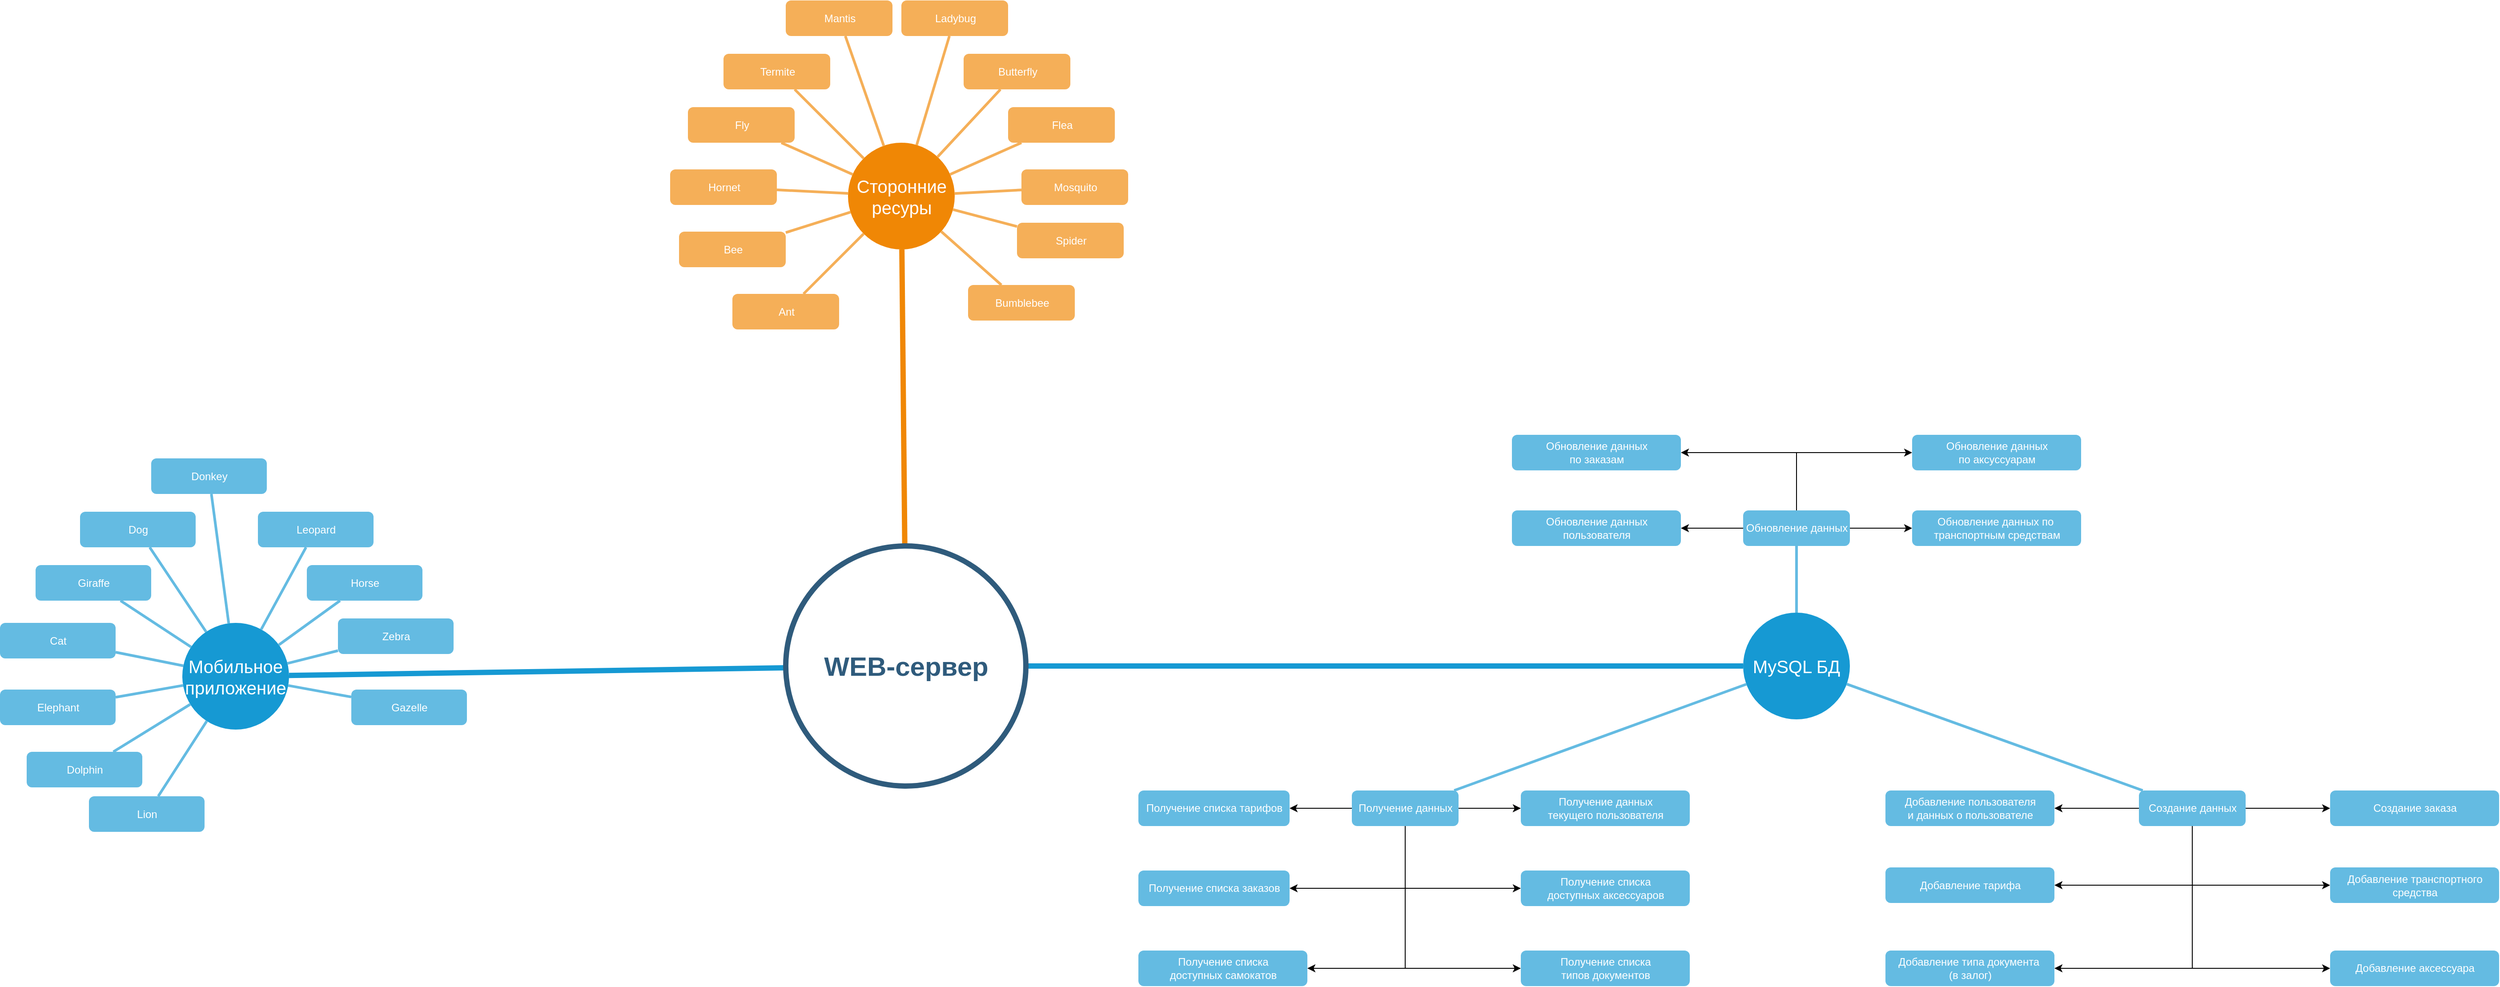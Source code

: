 <mxfile version="13.3.5" type="github">
  <diagram id="6a731a19-8d31-9384-78a2-239565b7b9f0" name="Page-1">
    <mxGraphModel dx="2031" dy="1019" grid="1" gridSize="10" guides="1" tooltips="1" connect="1" arrows="1" fold="1" page="1" pageScale="1" pageWidth="1169" pageHeight="827" background="#ffffff" math="0" shadow="0">
      <root>
        <mxCell id="0" />
        <mxCell id="1" parent="0" />
        <mxCell id="1350" value="Мобильное приложение" style="ellipse;whiteSpace=wrap;html=1;shadow=0;fontFamily=Helvetica;fontSize=20;fontColor=#FFFFFF;align=center;strokeWidth=3;fillColor=#1699D3;strokeColor=none;" parent="1" vertex="1">
          <mxGeometry x="355" y="781.5" width="120" height="120" as="geometry" />
        </mxCell>
        <mxCell id="1351" value="Сторонние ресуры" style="ellipse;whiteSpace=wrap;html=1;shadow=0;fontFamily=Helvetica;fontSize=20;fontColor=#FFFFFF;align=center;strokeWidth=3;fillColor=#F08705;strokeColor=none;gradientColor=none;" parent="1" vertex="1">
          <mxGeometry x="1103.5" y="241.5" width="120" height="120" as="geometry" />
        </mxCell>
        <mxCell id="1353" value="MySQL БД" style="ellipse;whiteSpace=wrap;html=1;shadow=0;fontFamily=Helvetica;fontSize=20;fontColor=#FFFFFF;align=center;strokeWidth=3;fillColor=#1699D3;strokeColor=none;" parent="1" vertex="1">
          <mxGeometry x="2110" y="770" width="120" height="120" as="geometry" />
        </mxCell>
        <mxCell id="1357" value="Ant" style="rounded=1;fillColor=#f5af58;strokeColor=none;strokeWidth=3;shadow=0;html=1;fontColor=#FFFFFF;" parent="1" vertex="1">
          <mxGeometry x="973.5" y="411.5" width="120" height="40" as="geometry" />
        </mxCell>
        <mxCell id="1358" value="Dolphin" style="rounded=1;fillColor=#64BBE2;strokeColor=none;strokeWidth=3;shadow=0;html=1;fontColor=#FFFFFF;" parent="1" vertex="1">
          <mxGeometry x="180" y="926.5" width="130" height="40" as="geometry" />
        </mxCell>
        <mxCell id="1359" style="endArrow=none;strokeWidth=6;strokeColor=#1699D3;html=1;" parent="1" source="1515" target="1350" edge="1">
          <mxGeometry relative="1" as="geometry" />
        </mxCell>
        <mxCell id="1360" style="endArrow=none;strokeWidth=6;strokeColor=#f08705;html=1;" parent="1" source="1515" target="1351" edge="1">
          <mxGeometry relative="1" as="geometry" />
        </mxCell>
        <mxCell id="1362" style="endArrow=none;strokeWidth=6;strokeColor=#1699D3;html=1;" parent="1" source="1515" target="1353" edge="1">
          <mxGeometry relative="1" as="geometry" />
        </mxCell>
        <mxCell id="1367" value="Lion" style="rounded=1;fillColor=#64BBE2;strokeColor=none;strokeWidth=3;shadow=0;html=1;fontColor=#FFFFFF;" parent="1" vertex="1">
          <mxGeometry x="250" y="976.5" width="130" height="40" as="geometry" />
        </mxCell>
        <mxCell id="1368" value="Elephant" style="rounded=1;fillColor=#64BBE2;strokeColor=none;strokeWidth=3;shadow=0;html=1;fontColor=#FFFFFF;" parent="1" vertex="1">
          <mxGeometry x="150" y="856.5" width="130" height="40" as="geometry" />
        </mxCell>
        <mxCell id="1369" value="Cat" style="rounded=1;fillColor=#64BBE2;strokeColor=none;strokeWidth=3;shadow=0;html=1;fontColor=#FFFFFF;" parent="1" vertex="1">
          <mxGeometry x="150" y="781.5" width="130" height="40" as="geometry" />
        </mxCell>
        <mxCell id="1370" value="Giraffe" style="rounded=1;fillColor=#64BBE2;strokeColor=none;strokeWidth=3;shadow=0;html=1;fontColor=#FFFFFF;" parent="1" vertex="1">
          <mxGeometry x="190" y="716.5" width="130" height="40" as="geometry" />
        </mxCell>
        <mxCell id="1371" value="Dog" style="rounded=1;fillColor=#64BBE2;strokeColor=none;strokeWidth=3;shadow=0;html=1;fontColor=#FFFFFF;" parent="1" vertex="1">
          <mxGeometry x="240" y="656.5" width="130" height="40" as="geometry" />
        </mxCell>
        <mxCell id="1372" value="Donkey" style="rounded=1;fillColor=#64BBE2;strokeColor=none;strokeWidth=3;shadow=0;html=1;fontColor=#FFFFFF;" parent="1" vertex="1">
          <mxGeometry x="320" y="596.5" width="130" height="40" as="geometry" />
        </mxCell>
        <mxCell id="1373" value="Leopard" style="rounded=1;fillColor=#64BBE2;strokeColor=none;strokeWidth=3;shadow=0;html=1;fontColor=#FFFFFF;" parent="1" vertex="1">
          <mxGeometry x="440" y="656.5" width="130" height="40" as="geometry" />
        </mxCell>
        <mxCell id="1374" value="Horse" style="rounded=1;fillColor=#64BBE2;strokeColor=none;strokeWidth=3;shadow=0;html=1;fontColor=#FFFFFF;" parent="1" vertex="1">
          <mxGeometry x="495" y="716.5" width="130" height="40" as="geometry" />
        </mxCell>
        <mxCell id="1375" value="Zebra" style="rounded=1;fillColor=#64BBE2;strokeColor=none;strokeWidth=3;shadow=0;html=1;fontColor=#FFFFFF;" parent="1" vertex="1">
          <mxGeometry x="530" y="776.5" width="130" height="40" as="geometry" />
        </mxCell>
        <mxCell id="1376" value="Gazelle" style="rounded=1;fillColor=#64BBE2;strokeColor=none;strokeWidth=3;shadow=0;html=1;fontColor=#FFFFFF;" parent="1" vertex="1">
          <mxGeometry x="545" y="856.5" width="130" height="40" as="geometry" />
        </mxCell>
        <mxCell id="1377" value="" style="edgeStyle=none;endArrow=none;strokeWidth=3;strokeColor=#64BBE2;html=1;" parent="1" source="1350" target="1376" edge="1">
          <mxGeometry x="-390" y="566.5" width="100" height="100" as="geometry">
            <mxPoint x="-390" y="666.5" as="sourcePoint" />
            <mxPoint x="-290" y="566.5" as="targetPoint" />
          </mxGeometry>
        </mxCell>
        <mxCell id="1378" value="" style="edgeStyle=none;endArrow=none;strokeWidth=3;strokeColor=#64BBE2;html=1;" parent="1" source="1350" target="1367" edge="1">
          <mxGeometry x="-390" y="566.5" width="100" height="100" as="geometry">
            <mxPoint x="-390" y="666.5" as="sourcePoint" />
            <mxPoint x="-290" y="566.5" as="targetPoint" />
          </mxGeometry>
        </mxCell>
        <mxCell id="1379" value="" style="edgeStyle=none;endArrow=none;strokeWidth=3;strokeColor=#64BBE2;html=1;" parent="1" source="1350" target="1358" edge="1">
          <mxGeometry x="-390" y="566.5" width="100" height="100" as="geometry">
            <mxPoint x="-390" y="666.5" as="sourcePoint" />
            <mxPoint x="-290" y="566.5" as="targetPoint" />
          </mxGeometry>
        </mxCell>
        <mxCell id="1380" value="" style="edgeStyle=none;endArrow=none;strokeWidth=3;strokeColor=#64BBE2;html=1;" parent="1" source="1350" target="1368" edge="1">
          <mxGeometry x="-390" y="566.5" width="100" height="100" as="geometry">
            <mxPoint x="-390" y="666.5" as="sourcePoint" />
            <mxPoint x="-290" y="566.5" as="targetPoint" />
          </mxGeometry>
        </mxCell>
        <mxCell id="1381" value="" style="edgeStyle=none;endArrow=none;strokeWidth=3;strokeColor=#64BBE2;html=1;" parent="1" source="1350" target="1369" edge="1">
          <mxGeometry x="-390" y="566.5" width="100" height="100" as="geometry">
            <mxPoint x="-390" y="666.5" as="sourcePoint" />
            <mxPoint x="-290" y="566.5" as="targetPoint" />
          </mxGeometry>
        </mxCell>
        <mxCell id="1382" value="" style="edgeStyle=none;endArrow=none;strokeWidth=3;strokeColor=#64BBE2;html=1;" parent="1" source="1350" target="1370" edge="1">
          <mxGeometry x="-390" y="566.5" width="100" height="100" as="geometry">
            <mxPoint x="-390" y="666.5" as="sourcePoint" />
            <mxPoint x="-290" y="566.5" as="targetPoint" />
          </mxGeometry>
        </mxCell>
        <mxCell id="1383" value="" style="edgeStyle=none;endArrow=none;strokeWidth=3;strokeColor=#64BBE2;html=1;" parent="1" source="1350" target="1371" edge="1">
          <mxGeometry x="-390" y="566.5" width="100" height="100" as="geometry">
            <mxPoint x="-390" y="666.5" as="sourcePoint" />
            <mxPoint x="-290" y="566.5" as="targetPoint" />
          </mxGeometry>
        </mxCell>
        <mxCell id="1384" value="" style="edgeStyle=none;endArrow=none;strokeWidth=3;strokeColor=#64BBE2;html=1;" parent="1" source="1350" target="1372" edge="1">
          <mxGeometry x="-390" y="566.5" width="100" height="100" as="geometry">
            <mxPoint x="-390" y="666.5" as="sourcePoint" />
            <mxPoint x="-290" y="566.5" as="targetPoint" />
          </mxGeometry>
        </mxCell>
        <mxCell id="1385" value="" style="edgeStyle=none;endArrow=none;strokeWidth=3;strokeColor=#64BBE2;html=1;" parent="1" source="1350" target="1373" edge="1">
          <mxGeometry x="-390" y="566.5" width="100" height="100" as="geometry">
            <mxPoint x="-390" y="666.5" as="sourcePoint" />
            <mxPoint x="-290" y="566.5" as="targetPoint" />
          </mxGeometry>
        </mxCell>
        <mxCell id="1386" value="" style="edgeStyle=none;endArrow=none;strokeWidth=3;strokeColor=#64BBE2;html=1;" parent="1" source="1350" target="1374" edge="1">
          <mxGeometry x="-390" y="566.5" width="100" height="100" as="geometry">
            <mxPoint x="-390" y="666.5" as="sourcePoint" />
            <mxPoint x="-290" y="566.5" as="targetPoint" />
          </mxGeometry>
        </mxCell>
        <mxCell id="1387" value="" style="edgeStyle=none;endArrow=none;strokeWidth=3;strokeColor=#64BBE2;html=1;" parent="1" source="1350" target="1375" edge="1">
          <mxGeometry x="-390" y="566.5" width="100" height="100" as="geometry">
            <mxPoint x="-390" y="666.5" as="sourcePoint" />
            <mxPoint x="-290" y="566.5" as="targetPoint" />
          </mxGeometry>
        </mxCell>
        <mxCell id="1388" value="Bee" style="rounded=1;fillColor=#f5af58;strokeColor=none;strokeWidth=3;shadow=0;html=1;fontColor=#FFFFFF;" parent="1" vertex="1">
          <mxGeometry x="913.5" y="341.5" width="120" height="40" as="geometry" />
        </mxCell>
        <mxCell id="1389" value="Hornet" style="rounded=1;fillColor=#f5af58;strokeColor=none;strokeWidth=3;shadow=0;html=1;fontColor=#FFFFFF;" parent="1" vertex="1">
          <mxGeometry x="903.5" y="271.5" width="120" height="40" as="geometry" />
        </mxCell>
        <mxCell id="1390" value="Fly" style="rounded=1;fillColor=#f5af58;strokeColor=none;strokeWidth=3;shadow=0;html=1;fontColor=#FFFFFF;" parent="1" vertex="1">
          <mxGeometry x="923.5" y="201.5" width="120" height="40" as="geometry" />
        </mxCell>
        <mxCell id="1391" value="Termite" style="rounded=1;fillColor=#f5af58;strokeColor=none;strokeWidth=3;shadow=0;html=1;fontColor=#FFFFFF;" parent="1" vertex="1">
          <mxGeometry x="963.5" y="141.5" width="120" height="40" as="geometry" />
        </mxCell>
        <mxCell id="1392" value="Mantis" style="rounded=1;fillColor=#f5af58;strokeColor=none;strokeWidth=3;shadow=0;html=1;fontColor=#FFFFFF;" parent="1" vertex="1">
          <mxGeometry x="1033.5" y="81.5" width="120" height="40" as="geometry" />
        </mxCell>
        <mxCell id="1393" value="Ladybug" style="rounded=1;fillColor=#f5af58;strokeColor=none;strokeWidth=3;shadow=0;html=1;fontColor=#FFFFFF;" parent="1" vertex="1">
          <mxGeometry x="1163.5" y="81.5" width="120" height="40" as="geometry" />
        </mxCell>
        <mxCell id="1394" value="Butterfly" style="rounded=1;fillColor=#f5af58;strokeColor=none;strokeWidth=3;shadow=0;html=1;fontColor=#FFFFFF;" parent="1" vertex="1">
          <mxGeometry x="1233.5" y="141.5" width="120" height="40" as="geometry" />
        </mxCell>
        <mxCell id="1395" value="Flea" style="rounded=1;fillColor=#f5af58;strokeColor=none;strokeWidth=3;shadow=0;html=1;fontColor=#FFFFFF;" parent="1" vertex="1">
          <mxGeometry x="1283.5" y="201.5" width="120" height="40" as="geometry" />
        </mxCell>
        <mxCell id="1396" value="Mosquito" style="rounded=1;fillColor=#f5af58;strokeColor=none;strokeWidth=3;shadow=0;html=1;fontColor=#FFFFFF;" parent="1" vertex="1">
          <mxGeometry x="1298.5" y="271.5" width="120" height="40" as="geometry" />
        </mxCell>
        <mxCell id="1397" value="Spider" style="rounded=1;fillColor=#f5af58;strokeColor=none;strokeWidth=3;shadow=0;html=1;fontColor=#FFFFFF;" parent="1" vertex="1">
          <mxGeometry x="1293.5" y="331.5" width="120" height="40" as="geometry" />
        </mxCell>
        <mxCell id="1398" value="Bumblebee" style="rounded=1;fillColor=#f5af58;strokeColor=none;strokeWidth=3;shadow=0;html=1;fontColor=#FFFFFF;" parent="1" vertex="1">
          <mxGeometry x="1238.5" y="401.5" width="120" height="40" as="geometry" />
        </mxCell>
        <mxCell id="1399" value="" style="edgeStyle=none;endArrow=none;strokeWidth=3;strokeColor=#F5AF58;html=1;" parent="1" source="1351" target="1357" edge="1">
          <mxGeometry x="3.5" y="21.5" width="100" height="100" as="geometry">
            <mxPoint x="3.5" y="121.5" as="sourcePoint" />
            <mxPoint x="103.5" y="21.5" as="targetPoint" />
          </mxGeometry>
        </mxCell>
        <mxCell id="1400" value="" style="edgeStyle=none;endArrow=none;strokeWidth=3;strokeColor=#F5AF58;html=1;" parent="1" source="1351" target="1388" edge="1">
          <mxGeometry x="3.5" y="21.5" width="100" height="100" as="geometry">
            <mxPoint x="3.5" y="121.5" as="sourcePoint" />
            <mxPoint x="103.5" y="21.5" as="targetPoint" />
          </mxGeometry>
        </mxCell>
        <mxCell id="1401" value="" style="edgeStyle=none;endArrow=none;strokeWidth=3;strokeColor=#F5AF58;html=1;" parent="1" source="1351" target="1389" edge="1">
          <mxGeometry x="3.5" y="21.5" width="100" height="100" as="geometry">
            <mxPoint x="3.5" y="121.5" as="sourcePoint" />
            <mxPoint x="103.5" y="21.5" as="targetPoint" />
          </mxGeometry>
        </mxCell>
        <mxCell id="1402" value="" style="edgeStyle=none;endArrow=none;strokeWidth=3;strokeColor=#F5AF58;html=1;" parent="1" source="1351" target="1390" edge="1">
          <mxGeometry x="3.5" y="21.5" width="100" height="100" as="geometry">
            <mxPoint x="3.5" y="121.5" as="sourcePoint" />
            <mxPoint x="103.5" y="21.5" as="targetPoint" />
          </mxGeometry>
        </mxCell>
        <mxCell id="1403" value="" style="edgeStyle=none;endArrow=none;strokeWidth=3;strokeColor=#F5AF58;html=1;" parent="1" source="1351" target="1391" edge="1">
          <mxGeometry x="3.5" y="21.5" width="100" height="100" as="geometry">
            <mxPoint x="3.5" y="121.5" as="sourcePoint" />
            <mxPoint x="103.5" y="21.5" as="targetPoint" />
          </mxGeometry>
        </mxCell>
        <mxCell id="1404" value="" style="edgeStyle=none;endArrow=none;strokeWidth=3;strokeColor=#F5AF58;html=1;" parent="1" source="1351" target="1392" edge="1">
          <mxGeometry x="3.5" y="21.5" width="100" height="100" as="geometry">
            <mxPoint x="3.5" y="121.5" as="sourcePoint" />
            <mxPoint x="103.5" y="21.5" as="targetPoint" />
          </mxGeometry>
        </mxCell>
        <mxCell id="1405" value="" style="edgeStyle=none;endArrow=none;strokeWidth=3;strokeColor=#F5AF58;html=1;" parent="1" source="1351" target="1393" edge="1">
          <mxGeometry x="3.5" y="21.5" width="100" height="100" as="geometry">
            <mxPoint x="3.5" y="121.5" as="sourcePoint" />
            <mxPoint x="103.5" y="21.5" as="targetPoint" />
          </mxGeometry>
        </mxCell>
        <mxCell id="1406" value="" style="edgeStyle=none;endArrow=none;strokeWidth=3;strokeColor=#F5AF58;html=1;" parent="1" source="1351" target="1394" edge="1">
          <mxGeometry x="3.5" y="21.5" width="100" height="100" as="geometry">
            <mxPoint x="3.5" y="121.5" as="sourcePoint" />
            <mxPoint x="103.5" y="21.5" as="targetPoint" />
          </mxGeometry>
        </mxCell>
        <mxCell id="1407" value="" style="edgeStyle=none;endArrow=none;strokeWidth=3;strokeColor=#F5AF58;html=1;" parent="1" source="1351" target="1395" edge="1">
          <mxGeometry x="3.5" y="21.5" width="100" height="100" as="geometry">
            <mxPoint x="3.5" y="121.5" as="sourcePoint" />
            <mxPoint x="103.5" y="21.5" as="targetPoint" />
          </mxGeometry>
        </mxCell>
        <mxCell id="1408" value="" style="edgeStyle=none;endArrow=none;strokeWidth=3;strokeColor=#F5AF58;html=1;" parent="1" source="1351" target="1396" edge="1">
          <mxGeometry x="3.5" y="21.5" width="100" height="100" as="geometry">
            <mxPoint x="3.5" y="121.5" as="sourcePoint" />
            <mxPoint x="103.5" y="21.5" as="targetPoint" />
          </mxGeometry>
        </mxCell>
        <mxCell id="1409" value="" style="edgeStyle=none;endArrow=none;strokeWidth=3;strokeColor=#F5AF58;html=1;" parent="1" source="1351" target="1397" edge="1">
          <mxGeometry x="3.5" y="21.5" width="100" height="100" as="geometry">
            <mxPoint x="3.5" y="121.5" as="sourcePoint" />
            <mxPoint x="103.5" y="21.5" as="targetPoint" />
          </mxGeometry>
        </mxCell>
        <mxCell id="1410" value="" style="edgeStyle=none;endArrow=none;strokeWidth=3;strokeColor=#F5AF58;html=1;" parent="1" source="1351" target="1398" edge="1">
          <mxGeometry x="3.5" y="21.5" width="100" height="100" as="geometry">
            <mxPoint x="3.5" y="121.5" as="sourcePoint" />
            <mxPoint x="103.5" y="21.5" as="targetPoint" />
          </mxGeometry>
        </mxCell>
        <mxCell id="OkGCh0zBo1mEDczP_w8L-1573" style="edgeStyle=orthogonalEdgeStyle;rounded=0;orthogonalLoop=1;jettySize=auto;html=1;" edge="1" parent="1" source="1439" target="OkGCh0zBo1mEDczP_w8L-1568">
          <mxGeometry relative="1" as="geometry" />
        </mxCell>
        <mxCell id="OkGCh0zBo1mEDczP_w8L-1574" style="edgeStyle=orthogonalEdgeStyle;rounded=0;orthogonalLoop=1;jettySize=auto;html=1;" edge="1" parent="1" source="1439" target="OkGCh0zBo1mEDczP_w8L-1570">
          <mxGeometry relative="1" as="geometry" />
        </mxCell>
        <mxCell id="OkGCh0zBo1mEDczP_w8L-1575" style="edgeStyle=orthogonalEdgeStyle;rounded=0;orthogonalLoop=1;jettySize=auto;html=1;entryX=1;entryY=0.5;entryDx=0;entryDy=0;" edge="1" parent="1" source="1439" target="OkGCh0zBo1mEDczP_w8L-1571">
          <mxGeometry relative="1" as="geometry">
            <Array as="points">
              <mxPoint x="2170" y="590" />
            </Array>
          </mxGeometry>
        </mxCell>
        <mxCell id="OkGCh0zBo1mEDczP_w8L-1576" style="edgeStyle=orthogonalEdgeStyle;rounded=0;orthogonalLoop=1;jettySize=auto;html=1;entryX=0;entryY=0.5;entryDx=0;entryDy=0;" edge="1" parent="1" source="1439" target="OkGCh0zBo1mEDczP_w8L-1572">
          <mxGeometry relative="1" as="geometry">
            <Array as="points">
              <mxPoint x="2170" y="590" />
            </Array>
          </mxGeometry>
        </mxCell>
        <mxCell id="1439" value="Обновление данных" style="rounded=1;fillColor=#64BBE2;strokeColor=none;strokeWidth=3;shadow=0;html=1;fontColor=#FFFFFF;" parent="1" vertex="1">
          <mxGeometry x="2110" y="655" width="120" height="40" as="geometry" />
        </mxCell>
        <mxCell id="OkGCh0zBo1mEDczP_w8L-1562" style="edgeStyle=orthogonalEdgeStyle;rounded=0;orthogonalLoop=1;jettySize=auto;html=1;entryX=1;entryY=0.5;entryDx=0;entryDy=0;" edge="1" parent="1" source="1441" target="OkGCh0zBo1mEDczP_w8L-1554">
          <mxGeometry relative="1" as="geometry" />
        </mxCell>
        <mxCell id="OkGCh0zBo1mEDczP_w8L-1563" style="edgeStyle=orthogonalEdgeStyle;rounded=0;orthogonalLoop=1;jettySize=auto;html=1;" edge="1" parent="1" source="1441" target="OkGCh0zBo1mEDczP_w8L-1556">
          <mxGeometry relative="1" as="geometry" />
        </mxCell>
        <mxCell id="OkGCh0zBo1mEDczP_w8L-1564" style="edgeStyle=orthogonalEdgeStyle;rounded=0;orthogonalLoop=1;jettySize=auto;html=1;entryX=0;entryY=0.5;entryDx=0;entryDy=0;" edge="1" parent="1" source="1441" target="OkGCh0zBo1mEDczP_w8L-1559">
          <mxGeometry relative="1" as="geometry">
            <Array as="points">
              <mxPoint x="2615" y="1077" />
            </Array>
          </mxGeometry>
        </mxCell>
        <mxCell id="OkGCh0zBo1mEDczP_w8L-1565" style="edgeStyle=orthogonalEdgeStyle;rounded=0;orthogonalLoop=1;jettySize=auto;html=1;entryX=0;entryY=0.5;entryDx=0;entryDy=0;" edge="1" parent="1" source="1441" target="OkGCh0zBo1mEDczP_w8L-1560">
          <mxGeometry relative="1" as="geometry">
            <Array as="points">
              <mxPoint x="2615" y="1170" />
            </Array>
          </mxGeometry>
        </mxCell>
        <mxCell id="OkGCh0zBo1mEDczP_w8L-1566" style="edgeStyle=orthogonalEdgeStyle;rounded=0;orthogonalLoop=1;jettySize=auto;html=1;entryX=1;entryY=0.5;entryDx=0;entryDy=0;" edge="1" parent="1" source="1441" target="OkGCh0zBo1mEDczP_w8L-1557">
          <mxGeometry relative="1" as="geometry">
            <Array as="points">
              <mxPoint x="2615" y="1077" />
            </Array>
          </mxGeometry>
        </mxCell>
        <mxCell id="OkGCh0zBo1mEDczP_w8L-1567" style="edgeStyle=orthogonalEdgeStyle;rounded=0;orthogonalLoop=1;jettySize=auto;html=1;entryX=1;entryY=0.5;entryDx=0;entryDy=0;" edge="1" parent="1" source="1441" target="OkGCh0zBo1mEDczP_w8L-1561">
          <mxGeometry relative="1" as="geometry">
            <Array as="points">
              <mxPoint x="2615" y="1170" />
            </Array>
          </mxGeometry>
        </mxCell>
        <mxCell id="1441" value="Создание данных" style="rounded=1;fillColor=#64BBE2;strokeColor=none;strokeWidth=3;shadow=0;html=1;fontColor=#FFFFFF;" parent="1" vertex="1">
          <mxGeometry x="2555" y="970" width="120" height="40" as="geometry" />
        </mxCell>
        <mxCell id="OkGCh0zBo1mEDczP_w8L-1548" style="edgeStyle=orthogonalEdgeStyle;rounded=0;orthogonalLoop=1;jettySize=auto;html=1;" edge="1" parent="1" source="1445" target="OkGCh0zBo1mEDczP_w8L-1546">
          <mxGeometry relative="1" as="geometry" />
        </mxCell>
        <mxCell id="OkGCh0zBo1mEDczP_w8L-1549" style="edgeStyle=orthogonalEdgeStyle;rounded=0;orthogonalLoop=1;jettySize=auto;html=1;" edge="1" parent="1" source="1445" target="OkGCh0zBo1mEDczP_w8L-1545">
          <mxGeometry relative="1" as="geometry" />
        </mxCell>
        <mxCell id="OkGCh0zBo1mEDczP_w8L-1550" style="edgeStyle=orthogonalEdgeStyle;rounded=0;orthogonalLoop=1;jettySize=auto;html=1;" edge="1" parent="1" source="1445" target="OkGCh0zBo1mEDczP_w8L-1543">
          <mxGeometry relative="1" as="geometry">
            <Array as="points">
              <mxPoint x="1730" y="1080" />
            </Array>
          </mxGeometry>
        </mxCell>
        <mxCell id="OkGCh0zBo1mEDczP_w8L-1551" style="edgeStyle=orthogonalEdgeStyle;rounded=0;orthogonalLoop=1;jettySize=auto;html=1;" edge="1" parent="1" source="1445" target="OkGCh0zBo1mEDczP_w8L-1542">
          <mxGeometry relative="1" as="geometry">
            <Array as="points">
              <mxPoint x="1730" y="1170" />
            </Array>
          </mxGeometry>
        </mxCell>
        <mxCell id="OkGCh0zBo1mEDczP_w8L-1552" style="edgeStyle=orthogonalEdgeStyle;rounded=0;orthogonalLoop=1;jettySize=auto;html=1;entryX=0;entryY=0.5;entryDx=0;entryDy=0;" edge="1" parent="1" source="1445" target="OkGCh0zBo1mEDczP_w8L-1544">
          <mxGeometry relative="1" as="geometry">
            <Array as="points">
              <mxPoint x="1730" y="1080" />
            </Array>
          </mxGeometry>
        </mxCell>
        <mxCell id="OkGCh0zBo1mEDczP_w8L-1553" style="edgeStyle=orthogonalEdgeStyle;rounded=0;orthogonalLoop=1;jettySize=auto;html=1;entryX=0;entryY=0.5;entryDx=0;entryDy=0;" edge="1" parent="1" source="1445" target="OkGCh0zBo1mEDczP_w8L-1547">
          <mxGeometry relative="1" as="geometry">
            <Array as="points">
              <mxPoint x="1730" y="1170" />
            </Array>
          </mxGeometry>
        </mxCell>
        <mxCell id="1445" value="Получение данных" style="rounded=1;fillColor=#64BBE2;strokeColor=none;strokeWidth=3;shadow=0;html=1;fontColor=#FFFFFF;" parent="1" vertex="1">
          <mxGeometry x="1670" y="970" width="120" height="40" as="geometry" />
        </mxCell>
        <mxCell id="1450" value="" style="edgeStyle=none;endArrow=none;strokeWidth=3;strokeColor=#64BBE2;html=1;" parent="1" source="1353" target="1439" edge="1">
          <mxGeometry x="-24" y="196.5" width="100" height="100" as="geometry">
            <mxPoint x="-24" y="296.5" as="sourcePoint" />
            <mxPoint x="76" y="196.5" as="targetPoint" />
          </mxGeometry>
        </mxCell>
        <mxCell id="1453" value="" style="edgeStyle=none;endArrow=none;strokeWidth=3;strokeColor=#64BBE2;html=1;" parent="1" source="1353" target="1441" edge="1">
          <mxGeometry x="-24" y="196.5" width="100" height="100" as="geometry">
            <mxPoint x="-24" y="296.5" as="sourcePoint" />
            <mxPoint x="76" y="196.5" as="targetPoint" />
          </mxGeometry>
        </mxCell>
        <mxCell id="1456" value="" style="edgeStyle=none;endArrow=none;strokeWidth=3;strokeColor=#64BBE2;html=1;" parent="1" source="1353" target="1445" edge="1">
          <mxGeometry x="-24" y="196.5" width="100" height="100" as="geometry">
            <mxPoint x="-24" y="296.5" as="sourcePoint" />
            <mxPoint x="76" y="196.5" as="targetPoint" />
          </mxGeometry>
        </mxCell>
        <mxCell id="1515" value="WEB-сервер" style="ellipse;whiteSpace=wrap;html=1;shadow=0;fontFamily=Helvetica;fontSize=30;fontColor=#2F5B7C;align=center;strokeColor=#2F5B7C;strokeWidth=6;fillColor=#FFFFFF;fontStyle=1;gradientColor=none;" parent="1" vertex="1">
          <mxGeometry x="1033.5" y="695" width="270" height="270" as="geometry" />
        </mxCell>
        <mxCell id="OkGCh0zBo1mEDczP_w8L-1542" value="Получение списка &lt;br&gt;доступных самокатов" style="rounded=1;fillColor=#64BBE2;strokeColor=none;strokeWidth=3;shadow=0;html=1;fontColor=#FFFFFF;" vertex="1" parent="1">
          <mxGeometry x="1430" y="1150" width="190" height="40" as="geometry" />
        </mxCell>
        <mxCell id="OkGCh0zBo1mEDczP_w8L-1543" value="Получение списка заказов" style="rounded=1;fillColor=#64BBE2;strokeColor=none;strokeWidth=3;shadow=0;html=1;fontColor=#FFFFFF;" vertex="1" parent="1">
          <mxGeometry x="1430" y="1060" width="170" height="40" as="geometry" />
        </mxCell>
        <mxCell id="OkGCh0zBo1mEDczP_w8L-1544" value="Получение списка &lt;br&gt;доступных аксессуаров" style="rounded=1;fillColor=#64BBE2;strokeColor=none;strokeWidth=3;shadow=0;html=1;fontColor=#FFFFFF;" vertex="1" parent="1">
          <mxGeometry x="1860" y="1060" width="190" height="40" as="geometry" />
        </mxCell>
        <mxCell id="OkGCh0zBo1mEDczP_w8L-1545" value="Получение данных &lt;br&gt;текущего пользователя" style="rounded=1;fillColor=#64BBE2;strokeColor=none;strokeWidth=3;shadow=0;html=1;fontColor=#FFFFFF;" vertex="1" parent="1">
          <mxGeometry x="1860" y="970" width="190" height="40" as="geometry" />
        </mxCell>
        <mxCell id="OkGCh0zBo1mEDczP_w8L-1546" value="Получение списка тарифов" style="rounded=1;fillColor=#64BBE2;strokeColor=none;strokeWidth=3;shadow=0;html=1;fontColor=#FFFFFF;" vertex="1" parent="1">
          <mxGeometry x="1430" y="970" width="170" height="40" as="geometry" />
        </mxCell>
        <mxCell id="OkGCh0zBo1mEDczP_w8L-1547" value="Получение списка&lt;br&gt;типов документов" style="rounded=1;fillColor=#64BBE2;strokeColor=none;strokeWidth=3;shadow=0;html=1;fontColor=#FFFFFF;" vertex="1" parent="1">
          <mxGeometry x="1860" y="1150" width="190" height="40" as="geometry" />
        </mxCell>
        <mxCell id="OkGCh0zBo1mEDczP_w8L-1554" value="Добавление пользователя&lt;br&gt;и данных о пользователе" style="rounded=1;fillColor=#64BBE2;strokeColor=none;strokeWidth=3;shadow=0;html=1;fontColor=#FFFFFF;" vertex="1" parent="1">
          <mxGeometry x="2270" y="970" width="190" height="40" as="geometry" />
        </mxCell>
        <mxCell id="OkGCh0zBo1mEDczP_w8L-1556" value="Создание заказа" style="rounded=1;fillColor=#64BBE2;strokeColor=none;strokeWidth=3;shadow=0;html=1;fontColor=#FFFFFF;" vertex="1" parent="1">
          <mxGeometry x="2770" y="970" width="190" height="40" as="geometry" />
        </mxCell>
        <mxCell id="OkGCh0zBo1mEDczP_w8L-1557" value="Добавление тарифа" style="rounded=1;fillColor=#64BBE2;strokeColor=none;strokeWidth=3;shadow=0;html=1;fontColor=#FFFFFF;" vertex="1" parent="1">
          <mxGeometry x="2270" y="1056.5" width="190" height="40" as="geometry" />
        </mxCell>
        <mxCell id="OkGCh0zBo1mEDczP_w8L-1559" value="Добавление транспортного&lt;br&gt;средства" style="rounded=1;fillColor=#64BBE2;strokeColor=none;strokeWidth=3;shadow=0;html=1;fontColor=#FFFFFF;" vertex="1" parent="1">
          <mxGeometry x="2770" y="1056.5" width="190" height="40" as="geometry" />
        </mxCell>
        <mxCell id="OkGCh0zBo1mEDczP_w8L-1560" value="Добавление аксессуара" style="rounded=1;fillColor=#64BBE2;strokeColor=none;strokeWidth=3;shadow=0;html=1;fontColor=#FFFFFF;" vertex="1" parent="1">
          <mxGeometry x="2770" y="1150" width="190" height="40" as="geometry" />
        </mxCell>
        <mxCell id="OkGCh0zBo1mEDczP_w8L-1561" value="Добавление типа документа&amp;nbsp;&lt;br&gt;(в залог)" style="rounded=1;fillColor=#64BBE2;strokeColor=none;strokeWidth=3;shadow=0;html=1;fontColor=#FFFFFF;" vertex="1" parent="1">
          <mxGeometry x="2270" y="1150" width="190" height="40" as="geometry" />
        </mxCell>
        <mxCell id="OkGCh0zBo1mEDczP_w8L-1568" value="Обновление данных&lt;br&gt;пользователя" style="rounded=1;fillColor=#64BBE2;strokeColor=none;strokeWidth=3;shadow=0;html=1;fontColor=#FFFFFF;" vertex="1" parent="1">
          <mxGeometry x="1850" y="655" width="190" height="40" as="geometry" />
        </mxCell>
        <mxCell id="OkGCh0zBo1mEDczP_w8L-1570" value="Обновление данных по&amp;nbsp;&lt;br&gt;транспортным средствам" style="rounded=1;fillColor=#64BBE2;strokeColor=none;strokeWidth=3;shadow=0;html=1;fontColor=#FFFFFF;" vertex="1" parent="1">
          <mxGeometry x="2300" y="655" width="190" height="40" as="geometry" />
        </mxCell>
        <mxCell id="OkGCh0zBo1mEDczP_w8L-1571" value="Обновление данных&lt;br&gt;по заказам" style="rounded=1;fillColor=#64BBE2;strokeColor=none;strokeWidth=3;shadow=0;html=1;fontColor=#FFFFFF;" vertex="1" parent="1">
          <mxGeometry x="1850" y="570" width="190" height="40" as="geometry" />
        </mxCell>
        <mxCell id="OkGCh0zBo1mEDczP_w8L-1572" value="Обновление данных&lt;br&gt;по аксуссуарам" style="rounded=1;fillColor=#64BBE2;strokeColor=none;strokeWidth=3;shadow=0;html=1;fontColor=#FFFFFF;" vertex="1" parent="1">
          <mxGeometry x="2300" y="570" width="190" height="40" as="geometry" />
        </mxCell>
      </root>
    </mxGraphModel>
  </diagram>
</mxfile>
